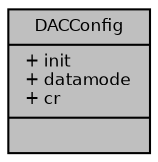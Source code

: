digraph "DACConfig"
{
  bgcolor="transparent";
  edge [fontname="Helvetica",fontsize="8",labelfontname="Helvetica",labelfontsize="8"];
  node [fontname="Helvetica",fontsize="8",shape=record];
  Node1 [label="{DACConfig\n|+ init\l+ datamode\l+ cr\l|}",height=0.2,width=0.4,color="black", fillcolor="grey75", style="filled", fontcolor="black"];
}
